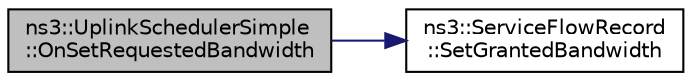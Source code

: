 digraph "ns3::UplinkSchedulerSimple::OnSetRequestedBandwidth"
{
 // LATEX_PDF_SIZE
  edge [fontname="Helvetica",fontsize="10",labelfontname="Helvetica",labelfontsize="10"];
  node [fontname="Helvetica",fontsize="10",shape=record];
  rankdir="LR";
  Node1 [label="ns3::UplinkSchedulerSimple\l::OnSetRequestedBandwidth",height=0.2,width=0.4,color="black", fillcolor="grey75", style="filled", fontcolor="black",tooltip="Set requested bandwidth function."];
  Node1 -> Node2 [color="midnightblue",fontsize="10",style="solid",fontname="Helvetica"];
  Node2 [label="ns3::ServiceFlowRecord\l::SetGrantedBandwidth",height=0.2,width=0.4,color="black", fillcolor="white", style="filled",URL="$classns3_1_1_service_flow_record.html#ae10f3c5af2cea59c522828689d38f63b",tooltip="set the granted bandwidth"];
}
